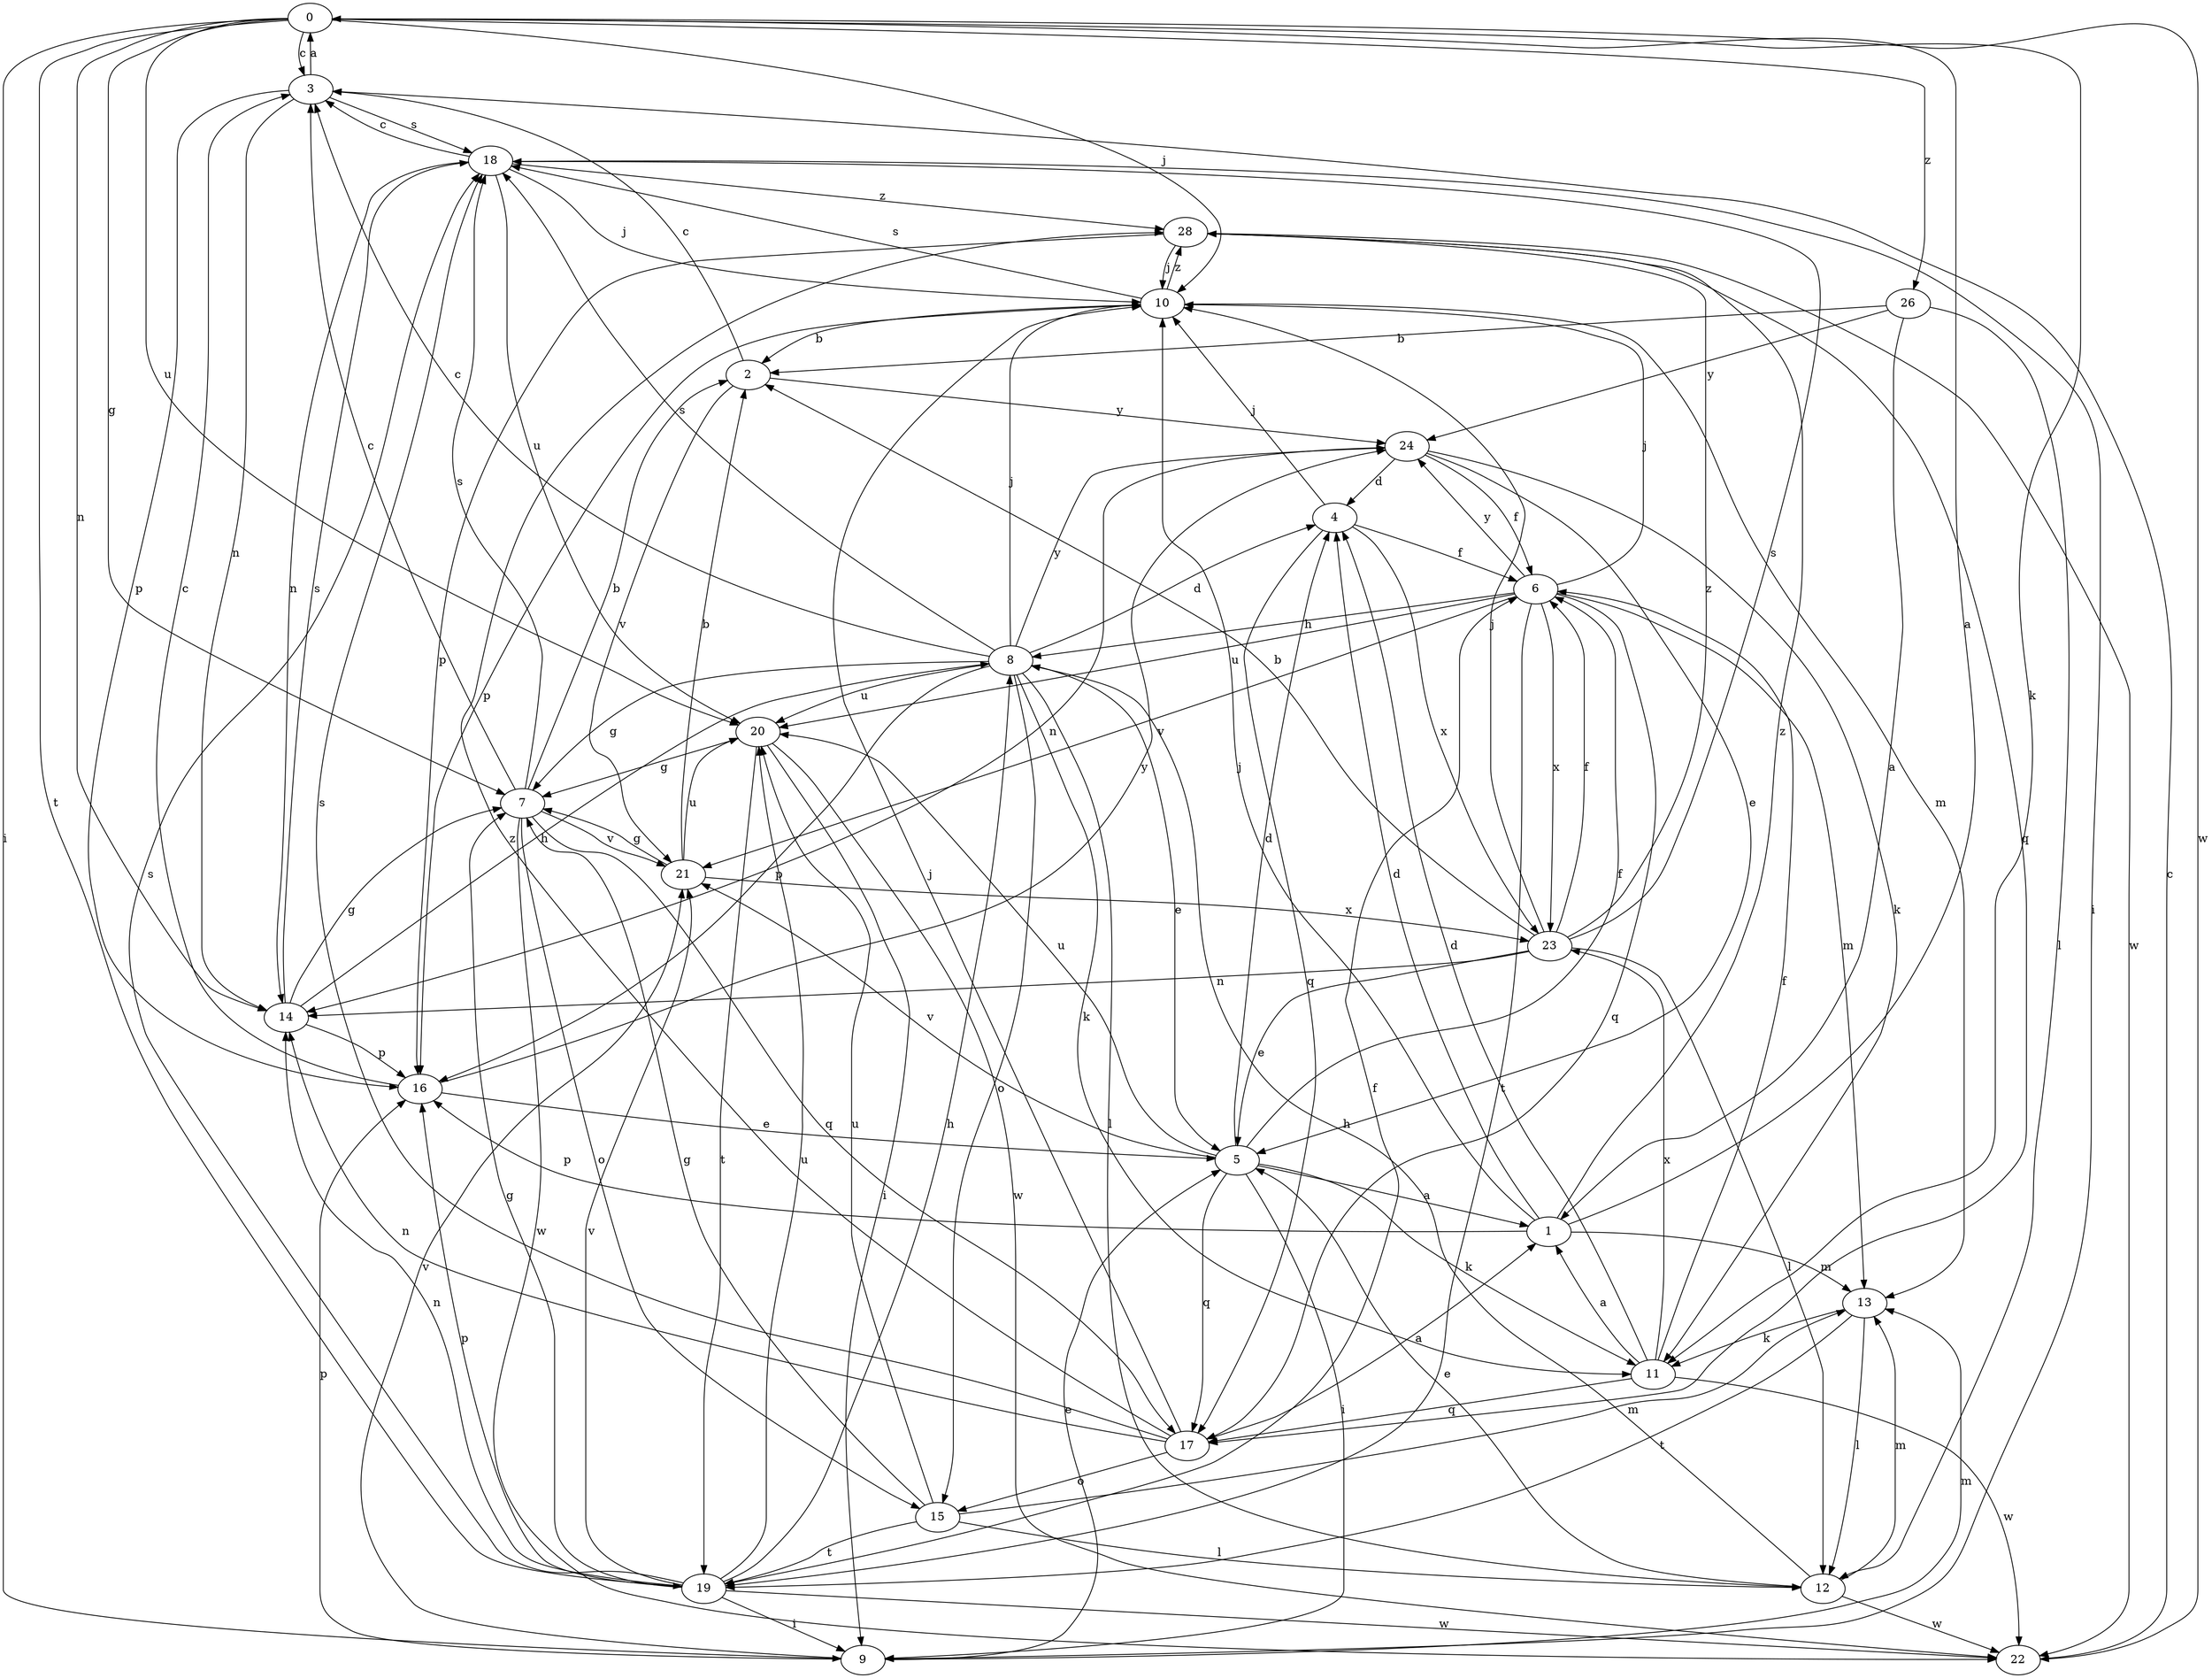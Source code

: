 strict digraph  {
0;
1;
2;
3;
4;
5;
6;
7;
8;
9;
10;
11;
12;
13;
14;
15;
16;
17;
18;
19;
20;
21;
22;
23;
24;
26;
28;
0 -> 3  [label=c];
0 -> 7  [label=g];
0 -> 9  [label=i];
0 -> 10  [label=j];
0 -> 11  [label=k];
0 -> 14  [label=n];
0 -> 19  [label=t];
0 -> 20  [label=u];
0 -> 22  [label=w];
0 -> 26  [label=z];
1 -> 0  [label=a];
1 -> 4  [label=d];
1 -> 10  [label=j];
1 -> 13  [label=m];
1 -> 16  [label=p];
1 -> 28  [label=z];
2 -> 3  [label=c];
2 -> 21  [label=v];
2 -> 24  [label=y];
3 -> 0  [label=a];
3 -> 14  [label=n];
3 -> 16  [label=p];
3 -> 18  [label=s];
4 -> 6  [label=f];
4 -> 10  [label=j];
4 -> 17  [label=q];
4 -> 23  [label=x];
5 -> 1  [label=a];
5 -> 4  [label=d];
5 -> 6  [label=f];
5 -> 9  [label=i];
5 -> 11  [label=k];
5 -> 17  [label=q];
5 -> 20  [label=u];
5 -> 21  [label=v];
6 -> 8  [label=h];
6 -> 10  [label=j];
6 -> 13  [label=m];
6 -> 17  [label=q];
6 -> 19  [label=t];
6 -> 20  [label=u];
6 -> 21  [label=v];
6 -> 23  [label=x];
6 -> 24  [label=y];
7 -> 2  [label=b];
7 -> 3  [label=c];
7 -> 15  [label=o];
7 -> 17  [label=q];
7 -> 18  [label=s];
7 -> 21  [label=v];
7 -> 22  [label=w];
8 -> 3  [label=c];
8 -> 4  [label=d];
8 -> 5  [label=e];
8 -> 7  [label=g];
8 -> 10  [label=j];
8 -> 11  [label=k];
8 -> 12  [label=l];
8 -> 15  [label=o];
8 -> 16  [label=p];
8 -> 18  [label=s];
8 -> 20  [label=u];
8 -> 24  [label=y];
9 -> 5  [label=e];
9 -> 13  [label=m];
9 -> 16  [label=p];
9 -> 21  [label=v];
10 -> 2  [label=b];
10 -> 13  [label=m];
10 -> 16  [label=p];
10 -> 18  [label=s];
10 -> 28  [label=z];
11 -> 1  [label=a];
11 -> 4  [label=d];
11 -> 6  [label=f];
11 -> 17  [label=q];
11 -> 22  [label=w];
11 -> 23  [label=x];
12 -> 5  [label=e];
12 -> 8  [label=h];
12 -> 13  [label=m];
12 -> 22  [label=w];
13 -> 11  [label=k];
13 -> 12  [label=l];
13 -> 19  [label=t];
14 -> 7  [label=g];
14 -> 8  [label=h];
14 -> 16  [label=p];
14 -> 18  [label=s];
15 -> 7  [label=g];
15 -> 12  [label=l];
15 -> 13  [label=m];
15 -> 19  [label=t];
15 -> 20  [label=u];
16 -> 3  [label=c];
16 -> 5  [label=e];
16 -> 24  [label=y];
17 -> 1  [label=a];
17 -> 10  [label=j];
17 -> 14  [label=n];
17 -> 15  [label=o];
17 -> 18  [label=s];
17 -> 28  [label=z];
18 -> 3  [label=c];
18 -> 9  [label=i];
18 -> 10  [label=j];
18 -> 14  [label=n];
18 -> 20  [label=u];
18 -> 28  [label=z];
19 -> 6  [label=f];
19 -> 7  [label=g];
19 -> 8  [label=h];
19 -> 9  [label=i];
19 -> 14  [label=n];
19 -> 16  [label=p];
19 -> 18  [label=s];
19 -> 20  [label=u];
19 -> 21  [label=v];
19 -> 22  [label=w];
20 -> 7  [label=g];
20 -> 9  [label=i];
20 -> 19  [label=t];
20 -> 22  [label=w];
21 -> 2  [label=b];
21 -> 7  [label=g];
21 -> 20  [label=u];
21 -> 23  [label=x];
22 -> 3  [label=c];
23 -> 2  [label=b];
23 -> 5  [label=e];
23 -> 6  [label=f];
23 -> 10  [label=j];
23 -> 12  [label=l];
23 -> 14  [label=n];
23 -> 18  [label=s];
23 -> 28  [label=z];
24 -> 4  [label=d];
24 -> 5  [label=e];
24 -> 6  [label=f];
24 -> 11  [label=k];
24 -> 14  [label=n];
26 -> 1  [label=a];
26 -> 2  [label=b];
26 -> 12  [label=l];
26 -> 24  [label=y];
28 -> 10  [label=j];
28 -> 16  [label=p];
28 -> 17  [label=q];
28 -> 22  [label=w];
}
